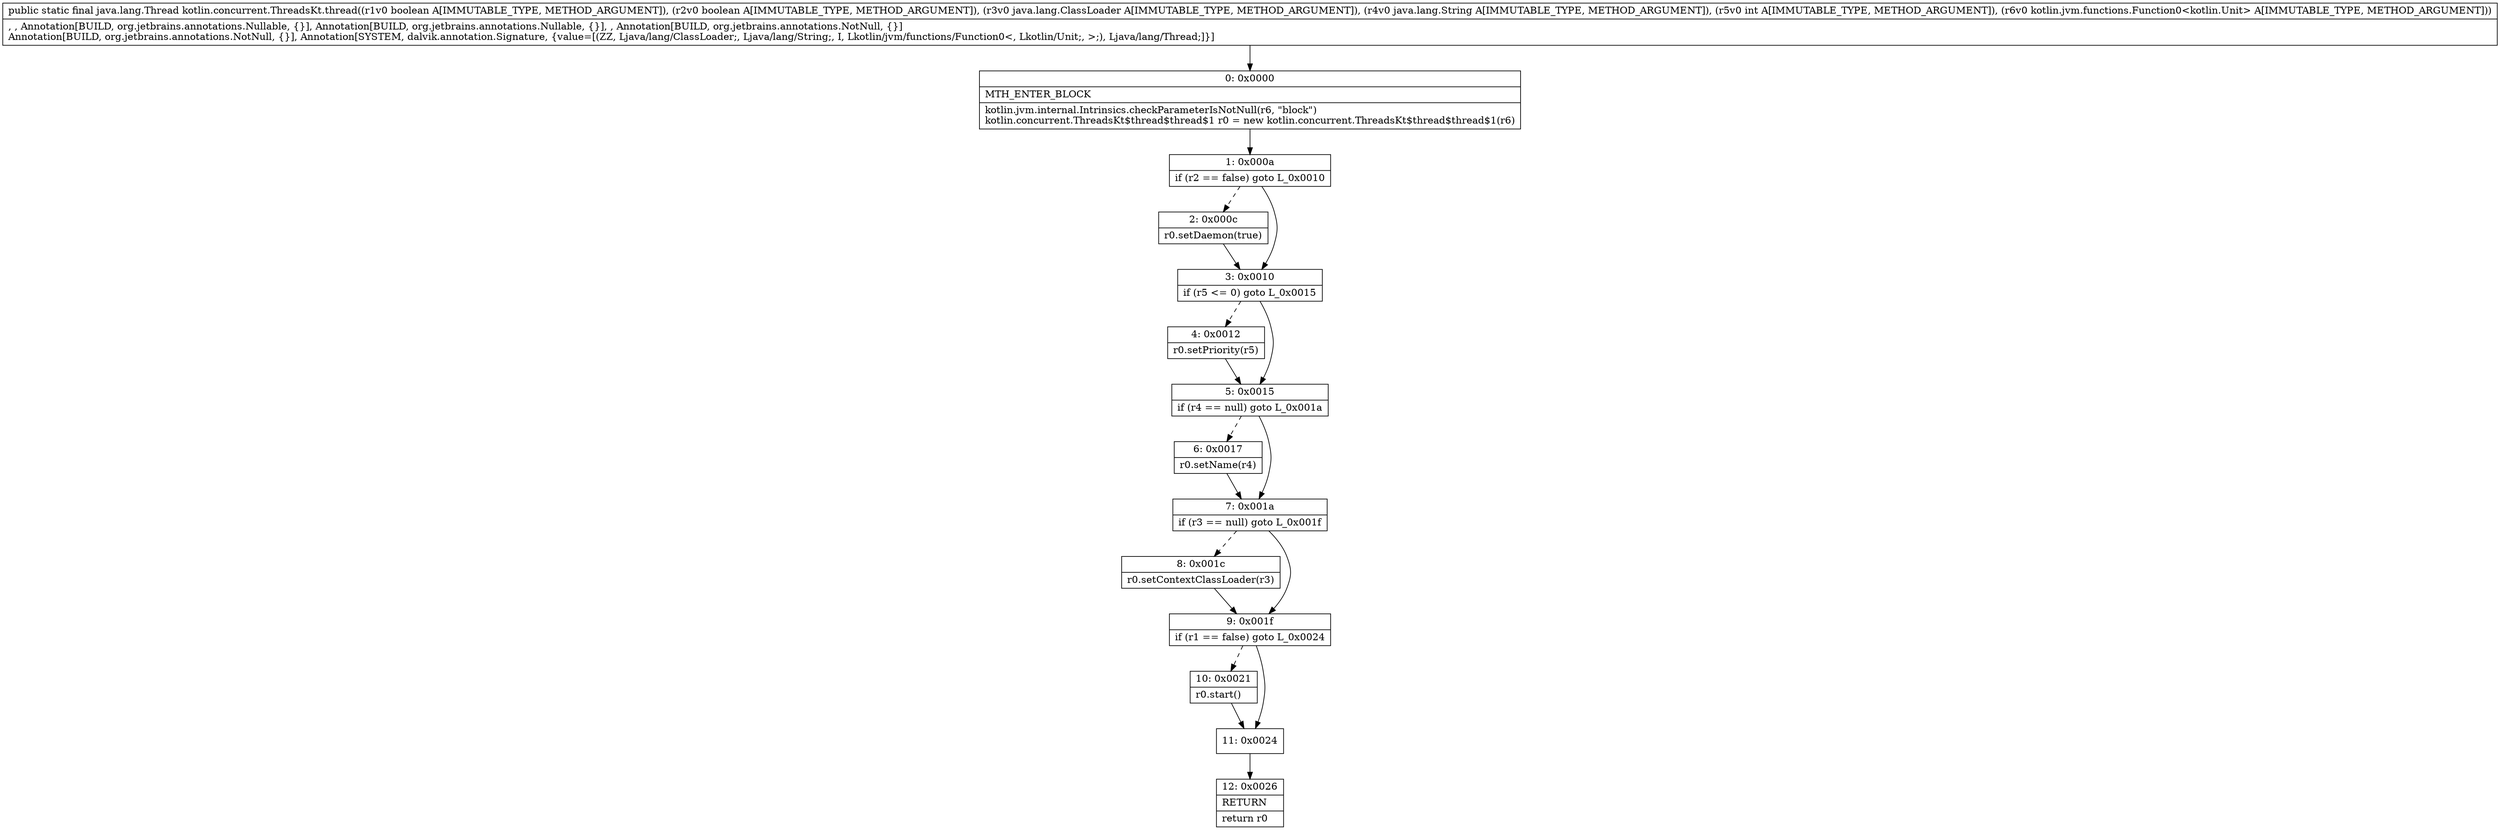 digraph "CFG forkotlin.concurrent.ThreadsKt.thread(ZZLjava\/lang\/ClassLoader;Ljava\/lang\/String;ILkotlin\/jvm\/functions\/Function0;)Ljava\/lang\/Thread;" {
Node_0 [shape=record,label="{0\:\ 0x0000|MTH_ENTER_BLOCK\l|kotlin.jvm.internal.Intrinsics.checkParameterIsNotNull(r6, \"block\")\lkotlin.concurrent.ThreadsKt$thread$thread$1 r0 = new kotlin.concurrent.ThreadsKt$thread$thread$1(r6)\l}"];
Node_1 [shape=record,label="{1\:\ 0x000a|if (r2 == false) goto L_0x0010\l}"];
Node_2 [shape=record,label="{2\:\ 0x000c|r0.setDaemon(true)\l}"];
Node_3 [shape=record,label="{3\:\ 0x0010|if (r5 \<= 0) goto L_0x0015\l}"];
Node_4 [shape=record,label="{4\:\ 0x0012|r0.setPriority(r5)\l}"];
Node_5 [shape=record,label="{5\:\ 0x0015|if (r4 == null) goto L_0x001a\l}"];
Node_6 [shape=record,label="{6\:\ 0x0017|r0.setName(r4)\l}"];
Node_7 [shape=record,label="{7\:\ 0x001a|if (r3 == null) goto L_0x001f\l}"];
Node_8 [shape=record,label="{8\:\ 0x001c|r0.setContextClassLoader(r3)\l}"];
Node_9 [shape=record,label="{9\:\ 0x001f|if (r1 == false) goto L_0x0024\l}"];
Node_10 [shape=record,label="{10\:\ 0x0021|r0.start()\l}"];
Node_11 [shape=record,label="{11\:\ 0x0024}"];
Node_12 [shape=record,label="{12\:\ 0x0026|RETURN\l|return r0\l}"];
MethodNode[shape=record,label="{public static final java.lang.Thread kotlin.concurrent.ThreadsKt.thread((r1v0 boolean A[IMMUTABLE_TYPE, METHOD_ARGUMENT]), (r2v0 boolean A[IMMUTABLE_TYPE, METHOD_ARGUMENT]), (r3v0 java.lang.ClassLoader A[IMMUTABLE_TYPE, METHOD_ARGUMENT]), (r4v0 java.lang.String A[IMMUTABLE_TYPE, METHOD_ARGUMENT]), (r5v0 int A[IMMUTABLE_TYPE, METHOD_ARGUMENT]), (r6v0 kotlin.jvm.functions.Function0\<kotlin.Unit\> A[IMMUTABLE_TYPE, METHOD_ARGUMENT]))  | , , Annotation[BUILD, org.jetbrains.annotations.Nullable, \{\}], Annotation[BUILD, org.jetbrains.annotations.Nullable, \{\}], , Annotation[BUILD, org.jetbrains.annotations.NotNull, \{\}]\lAnnotation[BUILD, org.jetbrains.annotations.NotNull, \{\}], Annotation[SYSTEM, dalvik.annotation.Signature, \{value=[(ZZ, Ljava\/lang\/ClassLoader;, Ljava\/lang\/String;, I, Lkotlin\/jvm\/functions\/Function0\<, Lkotlin\/Unit;, \>;), Ljava\/lang\/Thread;]\}]\l}"];
MethodNode -> Node_0;
Node_0 -> Node_1;
Node_1 -> Node_2[style=dashed];
Node_1 -> Node_3;
Node_2 -> Node_3;
Node_3 -> Node_4[style=dashed];
Node_3 -> Node_5;
Node_4 -> Node_5;
Node_5 -> Node_6[style=dashed];
Node_5 -> Node_7;
Node_6 -> Node_7;
Node_7 -> Node_8[style=dashed];
Node_7 -> Node_9;
Node_8 -> Node_9;
Node_9 -> Node_10[style=dashed];
Node_9 -> Node_11;
Node_10 -> Node_11;
Node_11 -> Node_12;
}

